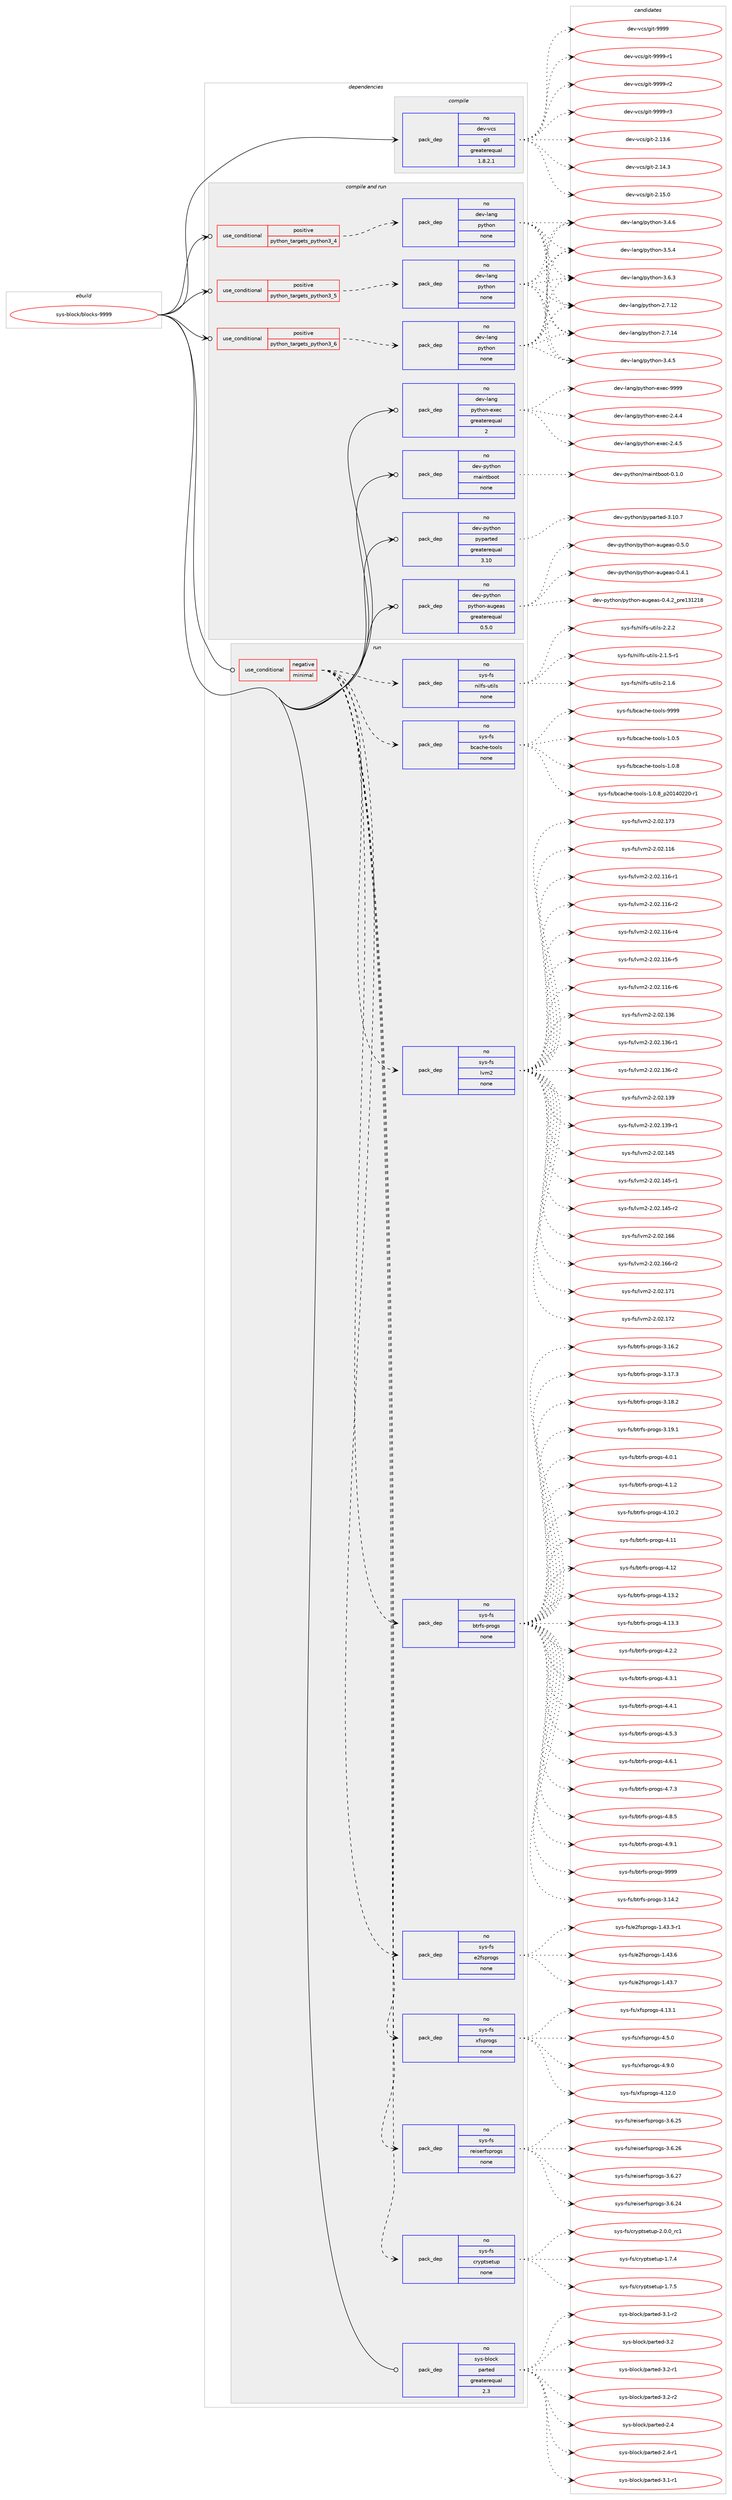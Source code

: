 digraph prolog {

# *************
# Graph options
# *************

newrank=true;
concentrate=true;
compound=true;
graph [rankdir=LR,fontname=Helvetica,fontsize=10,ranksep=1.5];#, ranksep=2.5, nodesep=0.2];
edge  [arrowhead=vee];
node  [fontname=Helvetica,fontsize=10];

# **********
# The ebuild
# **********

subgraph cluster_leftcol {
color=gray;
rank=same;
label=<<i>ebuild</i>>;
id [label="sys-block/blocks-9999", color=red, width=4, href="../sys-block/blocks-9999.svg"];
}

# ****************
# The dependencies
# ****************

subgraph cluster_midcol {
color=gray;
label=<<i>dependencies</i>>;
subgraph cluster_compile {
fillcolor="#eeeeee";
style=filled;
label=<<i>compile</i>>;
subgraph pack353144 {
dependency476079 [label=<<TABLE BORDER="0" CELLBORDER="1" CELLSPACING="0" CELLPADDING="4" WIDTH="220"><TR><TD ROWSPAN="6" CELLPADDING="30">pack_dep</TD></TR><TR><TD WIDTH="110">no</TD></TR><TR><TD>dev-vcs</TD></TR><TR><TD>git</TD></TR><TR><TD>greaterequal</TD></TR><TR><TD>1.8.2.1</TD></TR></TABLE>>, shape=none, color=blue];
}
id:e -> dependency476079:w [weight=20,style="solid",arrowhead="vee"];
}
subgraph cluster_compileandrun {
fillcolor="#eeeeee";
style=filled;
label=<<i>compile and run</i>>;
subgraph cond114638 {
dependency476080 [label=<<TABLE BORDER="0" CELLBORDER="1" CELLSPACING="0" CELLPADDING="4"><TR><TD ROWSPAN="3" CELLPADDING="10">use_conditional</TD></TR><TR><TD>positive</TD></TR><TR><TD>python_targets_python3_4</TD></TR></TABLE>>, shape=none, color=red];
subgraph pack353145 {
dependency476081 [label=<<TABLE BORDER="0" CELLBORDER="1" CELLSPACING="0" CELLPADDING="4" WIDTH="220"><TR><TD ROWSPAN="6" CELLPADDING="30">pack_dep</TD></TR><TR><TD WIDTH="110">no</TD></TR><TR><TD>dev-lang</TD></TR><TR><TD>python</TD></TR><TR><TD>none</TD></TR><TR><TD></TD></TR></TABLE>>, shape=none, color=blue];
}
dependency476080:e -> dependency476081:w [weight=20,style="dashed",arrowhead="vee"];
}
id:e -> dependency476080:w [weight=20,style="solid",arrowhead="odotvee"];
subgraph cond114639 {
dependency476082 [label=<<TABLE BORDER="0" CELLBORDER="1" CELLSPACING="0" CELLPADDING="4"><TR><TD ROWSPAN="3" CELLPADDING="10">use_conditional</TD></TR><TR><TD>positive</TD></TR><TR><TD>python_targets_python3_5</TD></TR></TABLE>>, shape=none, color=red];
subgraph pack353146 {
dependency476083 [label=<<TABLE BORDER="0" CELLBORDER="1" CELLSPACING="0" CELLPADDING="4" WIDTH="220"><TR><TD ROWSPAN="6" CELLPADDING="30">pack_dep</TD></TR><TR><TD WIDTH="110">no</TD></TR><TR><TD>dev-lang</TD></TR><TR><TD>python</TD></TR><TR><TD>none</TD></TR><TR><TD></TD></TR></TABLE>>, shape=none, color=blue];
}
dependency476082:e -> dependency476083:w [weight=20,style="dashed",arrowhead="vee"];
}
id:e -> dependency476082:w [weight=20,style="solid",arrowhead="odotvee"];
subgraph cond114640 {
dependency476084 [label=<<TABLE BORDER="0" CELLBORDER="1" CELLSPACING="0" CELLPADDING="4"><TR><TD ROWSPAN="3" CELLPADDING="10">use_conditional</TD></TR><TR><TD>positive</TD></TR><TR><TD>python_targets_python3_6</TD></TR></TABLE>>, shape=none, color=red];
subgraph pack353147 {
dependency476085 [label=<<TABLE BORDER="0" CELLBORDER="1" CELLSPACING="0" CELLPADDING="4" WIDTH="220"><TR><TD ROWSPAN="6" CELLPADDING="30">pack_dep</TD></TR><TR><TD WIDTH="110">no</TD></TR><TR><TD>dev-lang</TD></TR><TR><TD>python</TD></TR><TR><TD>none</TD></TR><TR><TD></TD></TR></TABLE>>, shape=none, color=blue];
}
dependency476084:e -> dependency476085:w [weight=20,style="dashed",arrowhead="vee"];
}
id:e -> dependency476084:w [weight=20,style="solid",arrowhead="odotvee"];
subgraph pack353148 {
dependency476086 [label=<<TABLE BORDER="0" CELLBORDER="1" CELLSPACING="0" CELLPADDING="4" WIDTH="220"><TR><TD ROWSPAN="6" CELLPADDING="30">pack_dep</TD></TR><TR><TD WIDTH="110">no</TD></TR><TR><TD>dev-lang</TD></TR><TR><TD>python-exec</TD></TR><TR><TD>greaterequal</TD></TR><TR><TD>2</TD></TR></TABLE>>, shape=none, color=blue];
}
id:e -> dependency476086:w [weight=20,style="solid",arrowhead="odotvee"];
subgraph pack353149 {
dependency476087 [label=<<TABLE BORDER="0" CELLBORDER="1" CELLSPACING="0" CELLPADDING="4" WIDTH="220"><TR><TD ROWSPAN="6" CELLPADDING="30">pack_dep</TD></TR><TR><TD WIDTH="110">no</TD></TR><TR><TD>dev-python</TD></TR><TR><TD>maintboot</TD></TR><TR><TD>none</TD></TR><TR><TD></TD></TR></TABLE>>, shape=none, color=blue];
}
id:e -> dependency476087:w [weight=20,style="solid",arrowhead="odotvee"];
subgraph pack353150 {
dependency476088 [label=<<TABLE BORDER="0" CELLBORDER="1" CELLSPACING="0" CELLPADDING="4" WIDTH="220"><TR><TD ROWSPAN="6" CELLPADDING="30">pack_dep</TD></TR><TR><TD WIDTH="110">no</TD></TR><TR><TD>dev-python</TD></TR><TR><TD>pyparted</TD></TR><TR><TD>greaterequal</TD></TR><TR><TD>3.10</TD></TR></TABLE>>, shape=none, color=blue];
}
id:e -> dependency476088:w [weight=20,style="solid",arrowhead="odotvee"];
subgraph pack353151 {
dependency476089 [label=<<TABLE BORDER="0" CELLBORDER="1" CELLSPACING="0" CELLPADDING="4" WIDTH="220"><TR><TD ROWSPAN="6" CELLPADDING="30">pack_dep</TD></TR><TR><TD WIDTH="110">no</TD></TR><TR><TD>dev-python</TD></TR><TR><TD>python-augeas</TD></TR><TR><TD>greaterequal</TD></TR><TR><TD>0.5.0</TD></TR></TABLE>>, shape=none, color=blue];
}
id:e -> dependency476089:w [weight=20,style="solid",arrowhead="odotvee"];
}
subgraph cluster_run {
fillcolor="#eeeeee";
style=filled;
label=<<i>run</i>>;
subgraph cond114641 {
dependency476090 [label=<<TABLE BORDER="0" CELLBORDER="1" CELLSPACING="0" CELLPADDING="4"><TR><TD ROWSPAN="3" CELLPADDING="10">use_conditional</TD></TR><TR><TD>negative</TD></TR><TR><TD>minimal</TD></TR></TABLE>>, shape=none, color=red];
subgraph pack353152 {
dependency476091 [label=<<TABLE BORDER="0" CELLBORDER="1" CELLSPACING="0" CELLPADDING="4" WIDTH="220"><TR><TD ROWSPAN="6" CELLPADDING="30">pack_dep</TD></TR><TR><TD WIDTH="110">no</TD></TR><TR><TD>sys-fs</TD></TR><TR><TD>btrfs-progs</TD></TR><TR><TD>none</TD></TR><TR><TD></TD></TR></TABLE>>, shape=none, color=blue];
}
dependency476090:e -> dependency476091:w [weight=20,style="dashed",arrowhead="vee"];
subgraph pack353153 {
dependency476092 [label=<<TABLE BORDER="0" CELLBORDER="1" CELLSPACING="0" CELLPADDING="4" WIDTH="220"><TR><TD ROWSPAN="6" CELLPADDING="30">pack_dep</TD></TR><TR><TD WIDTH="110">no</TD></TR><TR><TD>sys-fs</TD></TR><TR><TD>lvm2</TD></TR><TR><TD>none</TD></TR><TR><TD></TD></TR></TABLE>>, shape=none, color=blue];
}
dependency476090:e -> dependency476092:w [weight=20,style="dashed",arrowhead="vee"];
subgraph pack353154 {
dependency476093 [label=<<TABLE BORDER="0" CELLBORDER="1" CELLSPACING="0" CELLPADDING="4" WIDTH="220"><TR><TD ROWSPAN="6" CELLPADDING="30">pack_dep</TD></TR><TR><TD WIDTH="110">no</TD></TR><TR><TD>sys-fs</TD></TR><TR><TD>bcache-tools</TD></TR><TR><TD>none</TD></TR><TR><TD></TD></TR></TABLE>>, shape=none, color=blue];
}
dependency476090:e -> dependency476093:w [weight=20,style="dashed",arrowhead="vee"];
subgraph pack353155 {
dependency476094 [label=<<TABLE BORDER="0" CELLBORDER="1" CELLSPACING="0" CELLPADDING="4" WIDTH="220"><TR><TD ROWSPAN="6" CELLPADDING="30">pack_dep</TD></TR><TR><TD WIDTH="110">no</TD></TR><TR><TD>sys-fs</TD></TR><TR><TD>nilfs-utils</TD></TR><TR><TD>none</TD></TR><TR><TD></TD></TR></TABLE>>, shape=none, color=blue];
}
dependency476090:e -> dependency476094:w [weight=20,style="dashed",arrowhead="vee"];
subgraph pack353156 {
dependency476095 [label=<<TABLE BORDER="0" CELLBORDER="1" CELLSPACING="0" CELLPADDING="4" WIDTH="220"><TR><TD ROWSPAN="6" CELLPADDING="30">pack_dep</TD></TR><TR><TD WIDTH="110">no</TD></TR><TR><TD>sys-fs</TD></TR><TR><TD>cryptsetup</TD></TR><TR><TD>none</TD></TR><TR><TD></TD></TR></TABLE>>, shape=none, color=blue];
}
dependency476090:e -> dependency476095:w [weight=20,style="dashed",arrowhead="vee"];
subgraph pack353157 {
dependency476096 [label=<<TABLE BORDER="0" CELLBORDER="1" CELLSPACING="0" CELLPADDING="4" WIDTH="220"><TR><TD ROWSPAN="6" CELLPADDING="30">pack_dep</TD></TR><TR><TD WIDTH="110">no</TD></TR><TR><TD>sys-fs</TD></TR><TR><TD>reiserfsprogs</TD></TR><TR><TD>none</TD></TR><TR><TD></TD></TR></TABLE>>, shape=none, color=blue];
}
dependency476090:e -> dependency476096:w [weight=20,style="dashed",arrowhead="vee"];
subgraph pack353158 {
dependency476097 [label=<<TABLE BORDER="0" CELLBORDER="1" CELLSPACING="0" CELLPADDING="4" WIDTH="220"><TR><TD ROWSPAN="6" CELLPADDING="30">pack_dep</TD></TR><TR><TD WIDTH="110">no</TD></TR><TR><TD>sys-fs</TD></TR><TR><TD>xfsprogs</TD></TR><TR><TD>none</TD></TR><TR><TD></TD></TR></TABLE>>, shape=none, color=blue];
}
dependency476090:e -> dependency476097:w [weight=20,style="dashed",arrowhead="vee"];
subgraph pack353159 {
dependency476098 [label=<<TABLE BORDER="0" CELLBORDER="1" CELLSPACING="0" CELLPADDING="4" WIDTH="220"><TR><TD ROWSPAN="6" CELLPADDING="30">pack_dep</TD></TR><TR><TD WIDTH="110">no</TD></TR><TR><TD>sys-fs</TD></TR><TR><TD>e2fsprogs</TD></TR><TR><TD>none</TD></TR><TR><TD></TD></TR></TABLE>>, shape=none, color=blue];
}
dependency476090:e -> dependency476098:w [weight=20,style="dashed",arrowhead="vee"];
}
id:e -> dependency476090:w [weight=20,style="solid",arrowhead="odot"];
subgraph pack353160 {
dependency476099 [label=<<TABLE BORDER="0" CELLBORDER="1" CELLSPACING="0" CELLPADDING="4" WIDTH="220"><TR><TD ROWSPAN="6" CELLPADDING="30">pack_dep</TD></TR><TR><TD WIDTH="110">no</TD></TR><TR><TD>sys-block</TD></TR><TR><TD>parted</TD></TR><TR><TD>greaterequal</TD></TR><TR><TD>2.3</TD></TR></TABLE>>, shape=none, color=blue];
}
id:e -> dependency476099:w [weight=20,style="solid",arrowhead="odot"];
}
}

# **************
# The candidates
# **************

subgraph cluster_choices {
rank=same;
color=gray;
label=<<i>candidates</i>>;

subgraph choice353144 {
color=black;
nodesep=1;
choice10010111845118991154710310511645504649514654 [label="dev-vcs/git-2.13.6", color=red, width=4,href="../dev-vcs/git-2.13.6.svg"];
choice10010111845118991154710310511645504649524651 [label="dev-vcs/git-2.14.3", color=red, width=4,href="../dev-vcs/git-2.14.3.svg"];
choice10010111845118991154710310511645504649534648 [label="dev-vcs/git-2.15.0", color=red, width=4,href="../dev-vcs/git-2.15.0.svg"];
choice1001011184511899115471031051164557575757 [label="dev-vcs/git-9999", color=red, width=4,href="../dev-vcs/git-9999.svg"];
choice10010111845118991154710310511645575757574511449 [label="dev-vcs/git-9999-r1", color=red, width=4,href="../dev-vcs/git-9999-r1.svg"];
choice10010111845118991154710310511645575757574511450 [label="dev-vcs/git-9999-r2", color=red, width=4,href="../dev-vcs/git-9999-r2.svg"];
choice10010111845118991154710310511645575757574511451 [label="dev-vcs/git-9999-r3", color=red, width=4,href="../dev-vcs/git-9999-r3.svg"];
dependency476079:e -> choice10010111845118991154710310511645504649514654:w [style=dotted,weight="100"];
dependency476079:e -> choice10010111845118991154710310511645504649524651:w [style=dotted,weight="100"];
dependency476079:e -> choice10010111845118991154710310511645504649534648:w [style=dotted,weight="100"];
dependency476079:e -> choice1001011184511899115471031051164557575757:w [style=dotted,weight="100"];
dependency476079:e -> choice10010111845118991154710310511645575757574511449:w [style=dotted,weight="100"];
dependency476079:e -> choice10010111845118991154710310511645575757574511450:w [style=dotted,weight="100"];
dependency476079:e -> choice10010111845118991154710310511645575757574511451:w [style=dotted,weight="100"];
}
subgraph choice353145 {
color=black;
nodesep=1;
choice10010111845108971101034711212111610411111045504655464950 [label="dev-lang/python-2.7.12", color=red, width=4,href="../dev-lang/python-2.7.12.svg"];
choice10010111845108971101034711212111610411111045504655464952 [label="dev-lang/python-2.7.14", color=red, width=4,href="../dev-lang/python-2.7.14.svg"];
choice100101118451089711010347112121116104111110455146524653 [label="dev-lang/python-3.4.5", color=red, width=4,href="../dev-lang/python-3.4.5.svg"];
choice100101118451089711010347112121116104111110455146524654 [label="dev-lang/python-3.4.6", color=red, width=4,href="../dev-lang/python-3.4.6.svg"];
choice100101118451089711010347112121116104111110455146534652 [label="dev-lang/python-3.5.4", color=red, width=4,href="../dev-lang/python-3.5.4.svg"];
choice100101118451089711010347112121116104111110455146544651 [label="dev-lang/python-3.6.3", color=red, width=4,href="../dev-lang/python-3.6.3.svg"];
dependency476081:e -> choice10010111845108971101034711212111610411111045504655464950:w [style=dotted,weight="100"];
dependency476081:e -> choice10010111845108971101034711212111610411111045504655464952:w [style=dotted,weight="100"];
dependency476081:e -> choice100101118451089711010347112121116104111110455146524653:w [style=dotted,weight="100"];
dependency476081:e -> choice100101118451089711010347112121116104111110455146524654:w [style=dotted,weight="100"];
dependency476081:e -> choice100101118451089711010347112121116104111110455146534652:w [style=dotted,weight="100"];
dependency476081:e -> choice100101118451089711010347112121116104111110455146544651:w [style=dotted,weight="100"];
}
subgraph choice353146 {
color=black;
nodesep=1;
choice10010111845108971101034711212111610411111045504655464950 [label="dev-lang/python-2.7.12", color=red, width=4,href="../dev-lang/python-2.7.12.svg"];
choice10010111845108971101034711212111610411111045504655464952 [label="dev-lang/python-2.7.14", color=red, width=4,href="../dev-lang/python-2.7.14.svg"];
choice100101118451089711010347112121116104111110455146524653 [label="dev-lang/python-3.4.5", color=red, width=4,href="../dev-lang/python-3.4.5.svg"];
choice100101118451089711010347112121116104111110455146524654 [label="dev-lang/python-3.4.6", color=red, width=4,href="../dev-lang/python-3.4.6.svg"];
choice100101118451089711010347112121116104111110455146534652 [label="dev-lang/python-3.5.4", color=red, width=4,href="../dev-lang/python-3.5.4.svg"];
choice100101118451089711010347112121116104111110455146544651 [label="dev-lang/python-3.6.3", color=red, width=4,href="../dev-lang/python-3.6.3.svg"];
dependency476083:e -> choice10010111845108971101034711212111610411111045504655464950:w [style=dotted,weight="100"];
dependency476083:e -> choice10010111845108971101034711212111610411111045504655464952:w [style=dotted,weight="100"];
dependency476083:e -> choice100101118451089711010347112121116104111110455146524653:w [style=dotted,weight="100"];
dependency476083:e -> choice100101118451089711010347112121116104111110455146524654:w [style=dotted,weight="100"];
dependency476083:e -> choice100101118451089711010347112121116104111110455146534652:w [style=dotted,weight="100"];
dependency476083:e -> choice100101118451089711010347112121116104111110455146544651:w [style=dotted,weight="100"];
}
subgraph choice353147 {
color=black;
nodesep=1;
choice10010111845108971101034711212111610411111045504655464950 [label="dev-lang/python-2.7.12", color=red, width=4,href="../dev-lang/python-2.7.12.svg"];
choice10010111845108971101034711212111610411111045504655464952 [label="dev-lang/python-2.7.14", color=red, width=4,href="../dev-lang/python-2.7.14.svg"];
choice100101118451089711010347112121116104111110455146524653 [label="dev-lang/python-3.4.5", color=red, width=4,href="../dev-lang/python-3.4.5.svg"];
choice100101118451089711010347112121116104111110455146524654 [label="dev-lang/python-3.4.6", color=red, width=4,href="../dev-lang/python-3.4.6.svg"];
choice100101118451089711010347112121116104111110455146534652 [label="dev-lang/python-3.5.4", color=red, width=4,href="../dev-lang/python-3.5.4.svg"];
choice100101118451089711010347112121116104111110455146544651 [label="dev-lang/python-3.6.3", color=red, width=4,href="../dev-lang/python-3.6.3.svg"];
dependency476085:e -> choice10010111845108971101034711212111610411111045504655464950:w [style=dotted,weight="100"];
dependency476085:e -> choice10010111845108971101034711212111610411111045504655464952:w [style=dotted,weight="100"];
dependency476085:e -> choice100101118451089711010347112121116104111110455146524653:w [style=dotted,weight="100"];
dependency476085:e -> choice100101118451089711010347112121116104111110455146524654:w [style=dotted,weight="100"];
dependency476085:e -> choice100101118451089711010347112121116104111110455146534652:w [style=dotted,weight="100"];
dependency476085:e -> choice100101118451089711010347112121116104111110455146544651:w [style=dotted,weight="100"];
}
subgraph choice353148 {
color=black;
nodesep=1;
choice1001011184510897110103471121211161041111104510112010199455046524652 [label="dev-lang/python-exec-2.4.4", color=red, width=4,href="../dev-lang/python-exec-2.4.4.svg"];
choice1001011184510897110103471121211161041111104510112010199455046524653 [label="dev-lang/python-exec-2.4.5", color=red, width=4,href="../dev-lang/python-exec-2.4.5.svg"];
choice10010111845108971101034711212111610411111045101120101994557575757 [label="dev-lang/python-exec-9999", color=red, width=4,href="../dev-lang/python-exec-9999.svg"];
dependency476086:e -> choice1001011184510897110103471121211161041111104510112010199455046524652:w [style=dotted,weight="100"];
dependency476086:e -> choice1001011184510897110103471121211161041111104510112010199455046524653:w [style=dotted,weight="100"];
dependency476086:e -> choice10010111845108971101034711212111610411111045101120101994557575757:w [style=dotted,weight="100"];
}
subgraph choice353149 {
color=black;
nodesep=1;
choice10010111845112121116104111110471099710511011698111111116454846494648 [label="dev-python/maintboot-0.1.0", color=red, width=4,href="../dev-python/maintboot-0.1.0.svg"];
dependency476087:e -> choice10010111845112121116104111110471099710511011698111111116454846494648:w [style=dotted,weight="100"];
}
subgraph choice353150 {
color=black;
nodesep=1;
choice10010111845112121116104111110471121211129711411610110045514649484655 [label="dev-python/pyparted-3.10.7", color=red, width=4,href="../dev-python/pyparted-3.10.7.svg"];
dependency476088:e -> choice10010111845112121116104111110471121211129711411610110045514649484655:w [style=dotted,weight="100"];
}
subgraph choice353151 {
color=black;
nodesep=1;
choice1001011184511212111610411111047112121116104111110459711710310197115454846524649 [label="dev-python/python-augeas-0.4.1", color=red, width=4,href="../dev-python/python-augeas-0.4.1.svg"];
choice100101118451121211161041111104711212111610411111045971171031019711545484652465095112114101495149504956 [label="dev-python/python-augeas-0.4.2_pre131218", color=red, width=4,href="../dev-python/python-augeas-0.4.2_pre131218.svg"];
choice1001011184511212111610411111047112121116104111110459711710310197115454846534648 [label="dev-python/python-augeas-0.5.0", color=red, width=4,href="../dev-python/python-augeas-0.5.0.svg"];
dependency476089:e -> choice1001011184511212111610411111047112121116104111110459711710310197115454846524649:w [style=dotted,weight="100"];
dependency476089:e -> choice100101118451121211161041111104711212111610411111045971171031019711545484652465095112114101495149504956:w [style=dotted,weight="100"];
dependency476089:e -> choice1001011184511212111610411111047112121116104111110459711710310197115454846534648:w [style=dotted,weight="100"];
}
subgraph choice353152 {
color=black;
nodesep=1;
choice1151211154510211547981161141021154511211411110311545514649524650 [label="sys-fs/btrfs-progs-3.14.2", color=red, width=4,href="../sys-fs/btrfs-progs-3.14.2.svg"];
choice1151211154510211547981161141021154511211411110311545514649544650 [label="sys-fs/btrfs-progs-3.16.2", color=red, width=4,href="../sys-fs/btrfs-progs-3.16.2.svg"];
choice1151211154510211547981161141021154511211411110311545514649554651 [label="sys-fs/btrfs-progs-3.17.3", color=red, width=4,href="../sys-fs/btrfs-progs-3.17.3.svg"];
choice1151211154510211547981161141021154511211411110311545514649564650 [label="sys-fs/btrfs-progs-3.18.2", color=red, width=4,href="../sys-fs/btrfs-progs-3.18.2.svg"];
choice1151211154510211547981161141021154511211411110311545514649574649 [label="sys-fs/btrfs-progs-3.19.1", color=red, width=4,href="../sys-fs/btrfs-progs-3.19.1.svg"];
choice11512111545102115479811611410211545112114111103115455246484649 [label="sys-fs/btrfs-progs-4.0.1", color=red, width=4,href="../sys-fs/btrfs-progs-4.0.1.svg"];
choice11512111545102115479811611410211545112114111103115455246494650 [label="sys-fs/btrfs-progs-4.1.2", color=red, width=4,href="../sys-fs/btrfs-progs-4.1.2.svg"];
choice1151211154510211547981161141021154511211411110311545524649484650 [label="sys-fs/btrfs-progs-4.10.2", color=red, width=4,href="../sys-fs/btrfs-progs-4.10.2.svg"];
choice115121115451021154798116114102115451121141111031154552464949 [label="sys-fs/btrfs-progs-4.11", color=red, width=4,href="../sys-fs/btrfs-progs-4.11.svg"];
choice115121115451021154798116114102115451121141111031154552464950 [label="sys-fs/btrfs-progs-4.12", color=red, width=4,href="../sys-fs/btrfs-progs-4.12.svg"];
choice1151211154510211547981161141021154511211411110311545524649514650 [label="sys-fs/btrfs-progs-4.13.2", color=red, width=4,href="../sys-fs/btrfs-progs-4.13.2.svg"];
choice1151211154510211547981161141021154511211411110311545524649514651 [label="sys-fs/btrfs-progs-4.13.3", color=red, width=4,href="../sys-fs/btrfs-progs-4.13.3.svg"];
choice11512111545102115479811611410211545112114111103115455246504650 [label="sys-fs/btrfs-progs-4.2.2", color=red, width=4,href="../sys-fs/btrfs-progs-4.2.2.svg"];
choice11512111545102115479811611410211545112114111103115455246514649 [label="sys-fs/btrfs-progs-4.3.1", color=red, width=4,href="../sys-fs/btrfs-progs-4.3.1.svg"];
choice11512111545102115479811611410211545112114111103115455246524649 [label="sys-fs/btrfs-progs-4.4.1", color=red, width=4,href="../sys-fs/btrfs-progs-4.4.1.svg"];
choice11512111545102115479811611410211545112114111103115455246534651 [label="sys-fs/btrfs-progs-4.5.3", color=red, width=4,href="../sys-fs/btrfs-progs-4.5.3.svg"];
choice11512111545102115479811611410211545112114111103115455246544649 [label="sys-fs/btrfs-progs-4.6.1", color=red, width=4,href="../sys-fs/btrfs-progs-4.6.1.svg"];
choice11512111545102115479811611410211545112114111103115455246554651 [label="sys-fs/btrfs-progs-4.7.3", color=red, width=4,href="../sys-fs/btrfs-progs-4.7.3.svg"];
choice11512111545102115479811611410211545112114111103115455246564653 [label="sys-fs/btrfs-progs-4.8.5", color=red, width=4,href="../sys-fs/btrfs-progs-4.8.5.svg"];
choice11512111545102115479811611410211545112114111103115455246574649 [label="sys-fs/btrfs-progs-4.9.1", color=red, width=4,href="../sys-fs/btrfs-progs-4.9.1.svg"];
choice115121115451021154798116114102115451121141111031154557575757 [label="sys-fs/btrfs-progs-9999", color=red, width=4,href="../sys-fs/btrfs-progs-9999.svg"];
dependency476091:e -> choice1151211154510211547981161141021154511211411110311545514649524650:w [style=dotted,weight="100"];
dependency476091:e -> choice1151211154510211547981161141021154511211411110311545514649544650:w [style=dotted,weight="100"];
dependency476091:e -> choice1151211154510211547981161141021154511211411110311545514649554651:w [style=dotted,weight="100"];
dependency476091:e -> choice1151211154510211547981161141021154511211411110311545514649564650:w [style=dotted,weight="100"];
dependency476091:e -> choice1151211154510211547981161141021154511211411110311545514649574649:w [style=dotted,weight="100"];
dependency476091:e -> choice11512111545102115479811611410211545112114111103115455246484649:w [style=dotted,weight="100"];
dependency476091:e -> choice11512111545102115479811611410211545112114111103115455246494650:w [style=dotted,weight="100"];
dependency476091:e -> choice1151211154510211547981161141021154511211411110311545524649484650:w [style=dotted,weight="100"];
dependency476091:e -> choice115121115451021154798116114102115451121141111031154552464949:w [style=dotted,weight="100"];
dependency476091:e -> choice115121115451021154798116114102115451121141111031154552464950:w [style=dotted,weight="100"];
dependency476091:e -> choice1151211154510211547981161141021154511211411110311545524649514650:w [style=dotted,weight="100"];
dependency476091:e -> choice1151211154510211547981161141021154511211411110311545524649514651:w [style=dotted,weight="100"];
dependency476091:e -> choice11512111545102115479811611410211545112114111103115455246504650:w [style=dotted,weight="100"];
dependency476091:e -> choice11512111545102115479811611410211545112114111103115455246514649:w [style=dotted,weight="100"];
dependency476091:e -> choice11512111545102115479811611410211545112114111103115455246524649:w [style=dotted,weight="100"];
dependency476091:e -> choice11512111545102115479811611410211545112114111103115455246534651:w [style=dotted,weight="100"];
dependency476091:e -> choice11512111545102115479811611410211545112114111103115455246544649:w [style=dotted,weight="100"];
dependency476091:e -> choice11512111545102115479811611410211545112114111103115455246554651:w [style=dotted,weight="100"];
dependency476091:e -> choice11512111545102115479811611410211545112114111103115455246564653:w [style=dotted,weight="100"];
dependency476091:e -> choice11512111545102115479811611410211545112114111103115455246574649:w [style=dotted,weight="100"];
dependency476091:e -> choice115121115451021154798116114102115451121141111031154557575757:w [style=dotted,weight="100"];
}
subgraph choice353153 {
color=black;
nodesep=1;
choice115121115451021154710811810950455046485046494954 [label="sys-fs/lvm2-2.02.116", color=red, width=4,href="../sys-fs/lvm2-2.02.116.svg"];
choice1151211154510211547108118109504550464850464949544511449 [label="sys-fs/lvm2-2.02.116-r1", color=red, width=4,href="../sys-fs/lvm2-2.02.116-r1.svg"];
choice1151211154510211547108118109504550464850464949544511450 [label="sys-fs/lvm2-2.02.116-r2", color=red, width=4,href="../sys-fs/lvm2-2.02.116-r2.svg"];
choice1151211154510211547108118109504550464850464949544511452 [label="sys-fs/lvm2-2.02.116-r4", color=red, width=4,href="../sys-fs/lvm2-2.02.116-r4.svg"];
choice1151211154510211547108118109504550464850464949544511453 [label="sys-fs/lvm2-2.02.116-r5", color=red, width=4,href="../sys-fs/lvm2-2.02.116-r5.svg"];
choice1151211154510211547108118109504550464850464949544511454 [label="sys-fs/lvm2-2.02.116-r6", color=red, width=4,href="../sys-fs/lvm2-2.02.116-r6.svg"];
choice115121115451021154710811810950455046485046495154 [label="sys-fs/lvm2-2.02.136", color=red, width=4,href="../sys-fs/lvm2-2.02.136.svg"];
choice1151211154510211547108118109504550464850464951544511449 [label="sys-fs/lvm2-2.02.136-r1", color=red, width=4,href="../sys-fs/lvm2-2.02.136-r1.svg"];
choice1151211154510211547108118109504550464850464951544511450 [label="sys-fs/lvm2-2.02.136-r2", color=red, width=4,href="../sys-fs/lvm2-2.02.136-r2.svg"];
choice115121115451021154710811810950455046485046495157 [label="sys-fs/lvm2-2.02.139", color=red, width=4,href="../sys-fs/lvm2-2.02.139.svg"];
choice1151211154510211547108118109504550464850464951574511449 [label="sys-fs/lvm2-2.02.139-r1", color=red, width=4,href="../sys-fs/lvm2-2.02.139-r1.svg"];
choice115121115451021154710811810950455046485046495253 [label="sys-fs/lvm2-2.02.145", color=red, width=4,href="../sys-fs/lvm2-2.02.145.svg"];
choice1151211154510211547108118109504550464850464952534511449 [label="sys-fs/lvm2-2.02.145-r1", color=red, width=4,href="../sys-fs/lvm2-2.02.145-r1.svg"];
choice1151211154510211547108118109504550464850464952534511450 [label="sys-fs/lvm2-2.02.145-r2", color=red, width=4,href="../sys-fs/lvm2-2.02.145-r2.svg"];
choice115121115451021154710811810950455046485046495454 [label="sys-fs/lvm2-2.02.166", color=red, width=4,href="../sys-fs/lvm2-2.02.166.svg"];
choice1151211154510211547108118109504550464850464954544511450 [label="sys-fs/lvm2-2.02.166-r2", color=red, width=4,href="../sys-fs/lvm2-2.02.166-r2.svg"];
choice115121115451021154710811810950455046485046495549 [label="sys-fs/lvm2-2.02.171", color=red, width=4,href="../sys-fs/lvm2-2.02.171.svg"];
choice115121115451021154710811810950455046485046495550 [label="sys-fs/lvm2-2.02.172", color=red, width=4,href="../sys-fs/lvm2-2.02.172.svg"];
choice115121115451021154710811810950455046485046495551 [label="sys-fs/lvm2-2.02.173", color=red, width=4,href="../sys-fs/lvm2-2.02.173.svg"];
dependency476092:e -> choice115121115451021154710811810950455046485046494954:w [style=dotted,weight="100"];
dependency476092:e -> choice1151211154510211547108118109504550464850464949544511449:w [style=dotted,weight="100"];
dependency476092:e -> choice1151211154510211547108118109504550464850464949544511450:w [style=dotted,weight="100"];
dependency476092:e -> choice1151211154510211547108118109504550464850464949544511452:w [style=dotted,weight="100"];
dependency476092:e -> choice1151211154510211547108118109504550464850464949544511453:w [style=dotted,weight="100"];
dependency476092:e -> choice1151211154510211547108118109504550464850464949544511454:w [style=dotted,weight="100"];
dependency476092:e -> choice115121115451021154710811810950455046485046495154:w [style=dotted,weight="100"];
dependency476092:e -> choice1151211154510211547108118109504550464850464951544511449:w [style=dotted,weight="100"];
dependency476092:e -> choice1151211154510211547108118109504550464850464951544511450:w [style=dotted,weight="100"];
dependency476092:e -> choice115121115451021154710811810950455046485046495157:w [style=dotted,weight="100"];
dependency476092:e -> choice1151211154510211547108118109504550464850464951574511449:w [style=dotted,weight="100"];
dependency476092:e -> choice115121115451021154710811810950455046485046495253:w [style=dotted,weight="100"];
dependency476092:e -> choice1151211154510211547108118109504550464850464952534511449:w [style=dotted,weight="100"];
dependency476092:e -> choice1151211154510211547108118109504550464850464952534511450:w [style=dotted,weight="100"];
dependency476092:e -> choice115121115451021154710811810950455046485046495454:w [style=dotted,weight="100"];
dependency476092:e -> choice1151211154510211547108118109504550464850464954544511450:w [style=dotted,weight="100"];
dependency476092:e -> choice115121115451021154710811810950455046485046495549:w [style=dotted,weight="100"];
dependency476092:e -> choice115121115451021154710811810950455046485046495550:w [style=dotted,weight="100"];
dependency476092:e -> choice115121115451021154710811810950455046485046495551:w [style=dotted,weight="100"];
}
subgraph choice353154 {
color=black;
nodesep=1;
choice11512111545102115479899979910410145116111111108115454946484653 [label="sys-fs/bcache-tools-1.0.5", color=red, width=4,href="../sys-fs/bcache-tools-1.0.5.svg"];
choice11512111545102115479899979910410145116111111108115454946484656 [label="sys-fs/bcache-tools-1.0.8", color=red, width=4,href="../sys-fs/bcache-tools-1.0.8.svg"];
choice115121115451021154798999799104101451161111111081154549464846569511250484952485050484511449 [label="sys-fs/bcache-tools-1.0.8_p20140220-r1", color=red, width=4,href="../sys-fs/bcache-tools-1.0.8_p20140220-r1.svg"];
choice115121115451021154798999799104101451161111111081154557575757 [label="sys-fs/bcache-tools-9999", color=red, width=4,href="../sys-fs/bcache-tools-9999.svg"];
dependency476093:e -> choice11512111545102115479899979910410145116111111108115454946484653:w [style=dotted,weight="100"];
dependency476093:e -> choice11512111545102115479899979910410145116111111108115454946484656:w [style=dotted,weight="100"];
dependency476093:e -> choice115121115451021154798999799104101451161111111081154549464846569511250484952485050484511449:w [style=dotted,weight="100"];
dependency476093:e -> choice115121115451021154798999799104101451161111111081154557575757:w [style=dotted,weight="100"];
}
subgraph choice353155 {
color=black;
nodesep=1;
choice1151211154510211547110105108102115451171161051081154550464946534511449 [label="sys-fs/nilfs-utils-2.1.5-r1", color=red, width=4,href="../sys-fs/nilfs-utils-2.1.5-r1.svg"];
choice115121115451021154711010510810211545117116105108115455046494654 [label="sys-fs/nilfs-utils-2.1.6", color=red, width=4,href="../sys-fs/nilfs-utils-2.1.6.svg"];
choice115121115451021154711010510810211545117116105108115455046504650 [label="sys-fs/nilfs-utils-2.2.2", color=red, width=4,href="../sys-fs/nilfs-utils-2.2.2.svg"];
dependency476094:e -> choice1151211154510211547110105108102115451171161051081154550464946534511449:w [style=dotted,weight="100"];
dependency476094:e -> choice115121115451021154711010510810211545117116105108115455046494654:w [style=dotted,weight="100"];
dependency476094:e -> choice115121115451021154711010510810211545117116105108115455046504650:w [style=dotted,weight="100"];
}
subgraph choice353156 {
color=black;
nodesep=1;
choice115121115451021154799114121112116115101116117112454946554652 [label="sys-fs/cryptsetup-1.7.4", color=red, width=4,href="../sys-fs/cryptsetup-1.7.4.svg"];
choice115121115451021154799114121112116115101116117112454946554653 [label="sys-fs/cryptsetup-1.7.5", color=red, width=4,href="../sys-fs/cryptsetup-1.7.5.svg"];
choice115121115451021154799114121112116115101116117112455046484648951149949 [label="sys-fs/cryptsetup-2.0.0_rc1", color=red, width=4,href="../sys-fs/cryptsetup-2.0.0_rc1.svg"];
dependency476095:e -> choice115121115451021154799114121112116115101116117112454946554652:w [style=dotted,weight="100"];
dependency476095:e -> choice115121115451021154799114121112116115101116117112454946554653:w [style=dotted,weight="100"];
dependency476095:e -> choice115121115451021154799114121112116115101116117112455046484648951149949:w [style=dotted,weight="100"];
}
subgraph choice353157 {
color=black;
nodesep=1;
choice115121115451021154711410110511510111410211511211411110311545514654465052 [label="sys-fs/reiserfsprogs-3.6.24", color=red, width=4,href="../sys-fs/reiserfsprogs-3.6.24.svg"];
choice115121115451021154711410110511510111410211511211411110311545514654465053 [label="sys-fs/reiserfsprogs-3.6.25", color=red, width=4,href="../sys-fs/reiserfsprogs-3.6.25.svg"];
choice115121115451021154711410110511510111410211511211411110311545514654465054 [label="sys-fs/reiserfsprogs-3.6.26", color=red, width=4,href="../sys-fs/reiserfsprogs-3.6.26.svg"];
choice115121115451021154711410110511510111410211511211411110311545514654465055 [label="sys-fs/reiserfsprogs-3.6.27", color=red, width=4,href="../sys-fs/reiserfsprogs-3.6.27.svg"];
dependency476096:e -> choice115121115451021154711410110511510111410211511211411110311545514654465052:w [style=dotted,weight="100"];
dependency476096:e -> choice115121115451021154711410110511510111410211511211411110311545514654465053:w [style=dotted,weight="100"];
dependency476096:e -> choice115121115451021154711410110511510111410211511211411110311545514654465054:w [style=dotted,weight="100"];
dependency476096:e -> choice115121115451021154711410110511510111410211511211411110311545514654465055:w [style=dotted,weight="100"];
}
subgraph choice353158 {
color=black;
nodesep=1;
choice115121115451021154712010211511211411110311545524649504648 [label="sys-fs/xfsprogs-4.12.0", color=red, width=4,href="../sys-fs/xfsprogs-4.12.0.svg"];
choice115121115451021154712010211511211411110311545524649514649 [label="sys-fs/xfsprogs-4.13.1", color=red, width=4,href="../sys-fs/xfsprogs-4.13.1.svg"];
choice1151211154510211547120102115112114111103115455246534648 [label="sys-fs/xfsprogs-4.5.0", color=red, width=4,href="../sys-fs/xfsprogs-4.5.0.svg"];
choice1151211154510211547120102115112114111103115455246574648 [label="sys-fs/xfsprogs-4.9.0", color=red, width=4,href="../sys-fs/xfsprogs-4.9.0.svg"];
dependency476097:e -> choice115121115451021154712010211511211411110311545524649504648:w [style=dotted,weight="100"];
dependency476097:e -> choice115121115451021154712010211511211411110311545524649514649:w [style=dotted,weight="100"];
dependency476097:e -> choice1151211154510211547120102115112114111103115455246534648:w [style=dotted,weight="100"];
dependency476097:e -> choice1151211154510211547120102115112114111103115455246574648:w [style=dotted,weight="100"];
}
subgraph choice353159 {
color=black;
nodesep=1;
choice115121115451021154710150102115112114111103115454946525146514511449 [label="sys-fs/e2fsprogs-1.43.3-r1", color=red, width=4,href="../sys-fs/e2fsprogs-1.43.3-r1.svg"];
choice11512111545102115471015010211511211411110311545494652514654 [label="sys-fs/e2fsprogs-1.43.6", color=red, width=4,href="../sys-fs/e2fsprogs-1.43.6.svg"];
choice11512111545102115471015010211511211411110311545494652514655 [label="sys-fs/e2fsprogs-1.43.7", color=red, width=4,href="../sys-fs/e2fsprogs-1.43.7.svg"];
dependency476098:e -> choice115121115451021154710150102115112114111103115454946525146514511449:w [style=dotted,weight="100"];
dependency476098:e -> choice11512111545102115471015010211511211411110311545494652514654:w [style=dotted,weight="100"];
dependency476098:e -> choice11512111545102115471015010211511211411110311545494652514655:w [style=dotted,weight="100"];
}
subgraph choice353160 {
color=black;
nodesep=1;
choice115121115459810811199107471129711411610110045504652 [label="sys-block/parted-2.4", color=red, width=4,href="../sys-block/parted-2.4.svg"];
choice1151211154598108111991074711297114116101100455046524511449 [label="sys-block/parted-2.4-r1", color=red, width=4,href="../sys-block/parted-2.4-r1.svg"];
choice1151211154598108111991074711297114116101100455146494511449 [label="sys-block/parted-3.1-r1", color=red, width=4,href="../sys-block/parted-3.1-r1.svg"];
choice1151211154598108111991074711297114116101100455146494511450 [label="sys-block/parted-3.1-r2", color=red, width=4,href="../sys-block/parted-3.1-r2.svg"];
choice115121115459810811199107471129711411610110045514650 [label="sys-block/parted-3.2", color=red, width=4,href="../sys-block/parted-3.2.svg"];
choice1151211154598108111991074711297114116101100455146504511449 [label="sys-block/parted-3.2-r1", color=red, width=4,href="../sys-block/parted-3.2-r1.svg"];
choice1151211154598108111991074711297114116101100455146504511450 [label="sys-block/parted-3.2-r2", color=red, width=4,href="../sys-block/parted-3.2-r2.svg"];
dependency476099:e -> choice115121115459810811199107471129711411610110045504652:w [style=dotted,weight="100"];
dependency476099:e -> choice1151211154598108111991074711297114116101100455046524511449:w [style=dotted,weight="100"];
dependency476099:e -> choice1151211154598108111991074711297114116101100455146494511449:w [style=dotted,weight="100"];
dependency476099:e -> choice1151211154598108111991074711297114116101100455146494511450:w [style=dotted,weight="100"];
dependency476099:e -> choice115121115459810811199107471129711411610110045514650:w [style=dotted,weight="100"];
dependency476099:e -> choice1151211154598108111991074711297114116101100455146504511449:w [style=dotted,weight="100"];
dependency476099:e -> choice1151211154598108111991074711297114116101100455146504511450:w [style=dotted,weight="100"];
}
}

}
